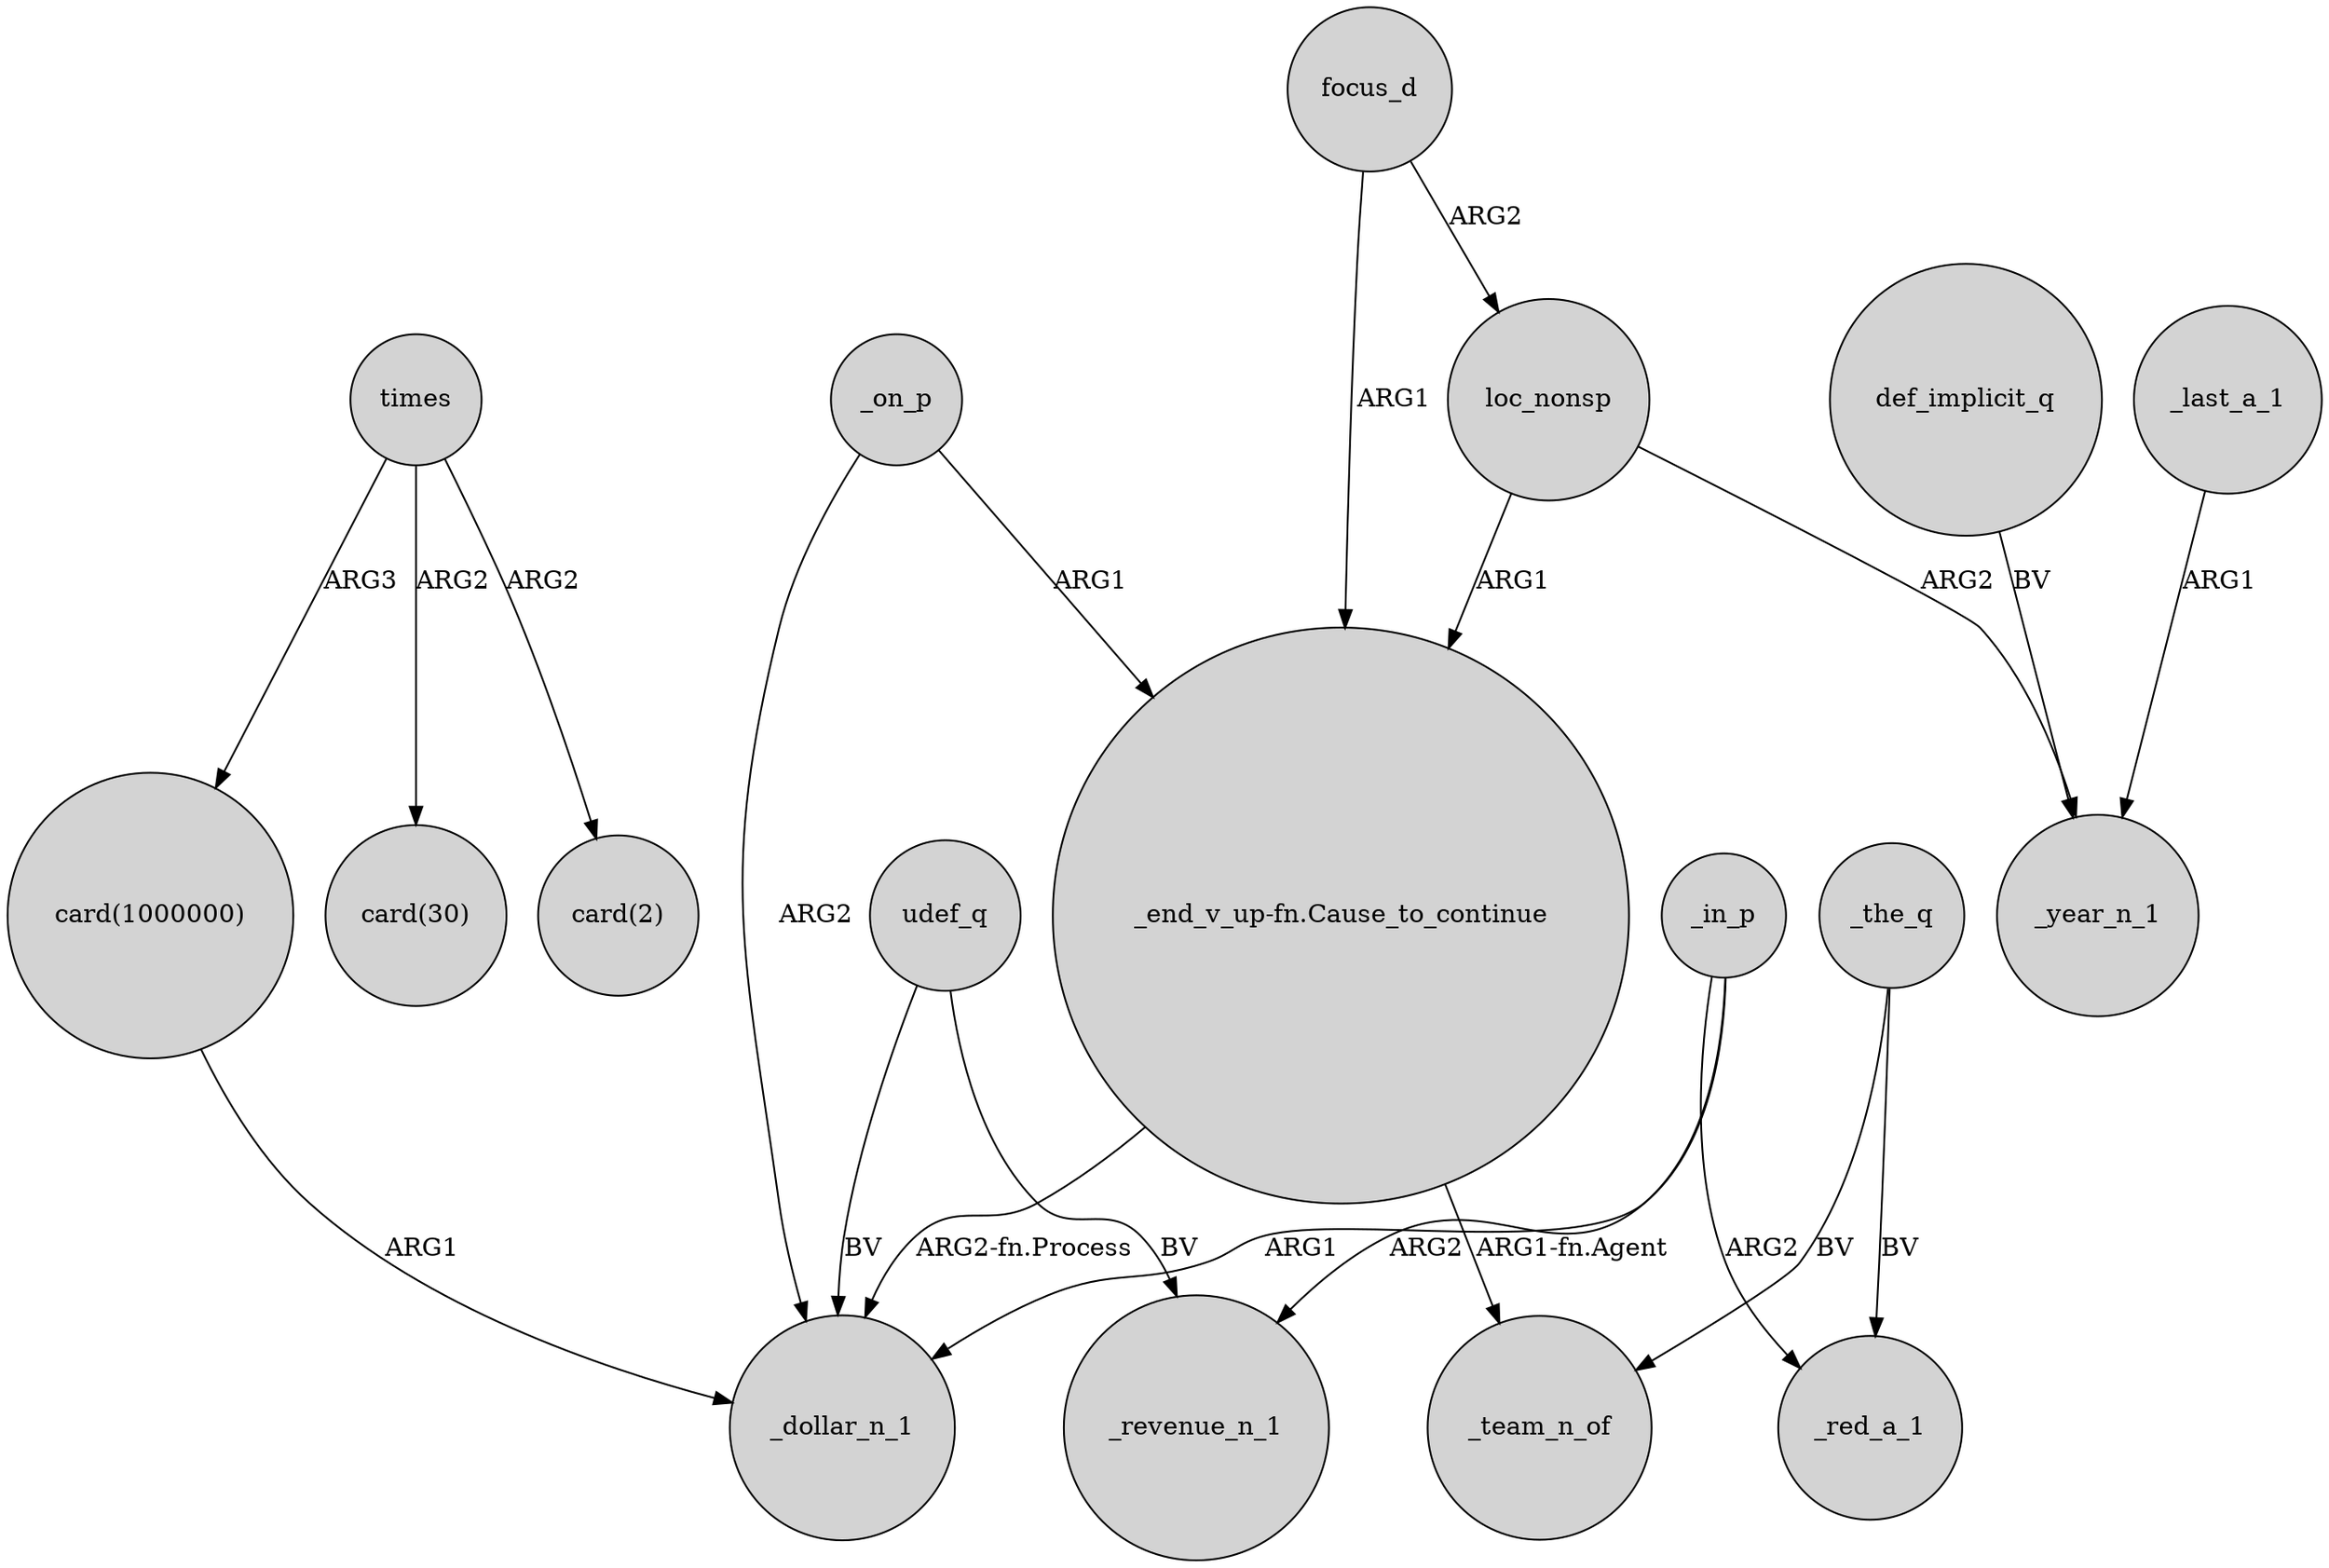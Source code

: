 digraph {
	node [shape=circle style=filled]
	_on_p -> "_end_v_up-fn.Cause_to_continue" [label=ARG1]
	def_implicit_q -> _year_n_1 [label=BV]
	_the_q -> _red_a_1 [label=BV]
	times -> "card(1000000)" [label=ARG3]
	focus_d -> loc_nonsp [label=ARG2]
	loc_nonsp -> _year_n_1 [label=ARG2]
	udef_q -> _revenue_n_1 [label=BV]
	_in_p -> _dollar_n_1 [label=ARG1]
	"_end_v_up-fn.Cause_to_continue" -> _team_n_of [label="ARG1-fn.Agent"]
	times -> "card(30)" [label=ARG2]
	_last_a_1 -> _year_n_1 [label=ARG1]
	udef_q -> _dollar_n_1 [label=BV]
	"card(1000000)" -> _dollar_n_1 [label=ARG1]
	_the_q -> _team_n_of [label=BV]
	_in_p -> _revenue_n_1 [label=ARG2]
	_in_p -> _red_a_1 [label=ARG2]
	focus_d -> "_end_v_up-fn.Cause_to_continue" [label=ARG1]
	_on_p -> _dollar_n_1 [label=ARG2]
	loc_nonsp -> "_end_v_up-fn.Cause_to_continue" [label=ARG1]
	times -> "card(2)" [label=ARG2]
	"_end_v_up-fn.Cause_to_continue" -> _dollar_n_1 [label="ARG2-fn.Process"]
}
